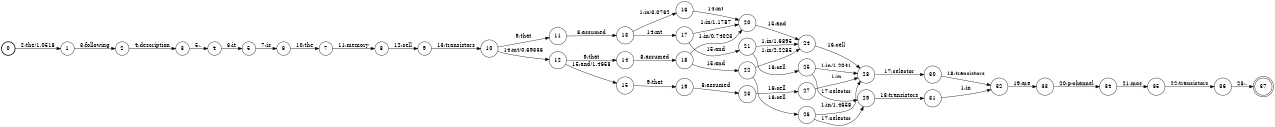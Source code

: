 digraph FST {
rankdir = LR;
size = "8.5,11";
label = "";
center = 1;
orientation = Portrait;
ranksep = "0.4";
nodesep = "0.25";
0 [label = "0", shape = circle, style = bold, fontsize = 14]
	0 -> 1 [label = "2:the/1.0518", fontsize = 14];
1 [label = "1", shape = circle, style = solid, fontsize = 14]
	1 -> 2 [label = "3:following", fontsize = 14];
2 [label = "2", shape = circle, style = solid, fontsize = 14]
	2 -> 3 [label = "4:description", fontsize = 14];
3 [label = "3", shape = circle, style = solid, fontsize = 14]
	3 -> 4 [label = "5:,", fontsize = 14];
4 [label = "4", shape = circle, style = solid, fontsize = 14]
	4 -> 5 [label = "6:it", fontsize = 14];
5 [label = "5", shape = circle, style = solid, fontsize = 14]
	5 -> 6 [label = "7:is", fontsize = 14];
6 [label = "6", shape = circle, style = solid, fontsize = 14]
	6 -> 7 [label = "10:the", fontsize = 14];
7 [label = "7", shape = circle, style = solid, fontsize = 14]
	7 -> 8 [label = "11:memory", fontsize = 14];
8 [label = "8", shape = circle, style = solid, fontsize = 14]
	8 -> 9 [label = "12:cell", fontsize = 14];
9 [label = "9", shape = circle, style = solid, fontsize = 14]
	9 -> 10 [label = "13:transistors", fontsize = 14];
10 [label = "10", shape = circle, style = solid, fontsize = 14]
	10 -> 11 [label = "9:that", fontsize = 14];
	10 -> 12 [label = "14:mt/0.69336", fontsize = 14];
11 [label = "11", shape = circle, style = solid, fontsize = 14]
	11 -> 13 [label = "8:assumed", fontsize = 14];
12 [label = "12", shape = circle, style = solid, fontsize = 14]
	12 -> 14 [label = "9:that", fontsize = 14];
	12 -> 15 [label = "15:and/1.4658", fontsize = 14];
13 [label = "13", shape = circle, style = solid, fontsize = 14]
	13 -> 16 [label = "1:in/3.0762", fontsize = 14];
	13 -> 17 [label = "14:mt", fontsize = 14];
14 [label = "14", shape = circle, style = solid, fontsize = 14]
	14 -> 18 [label = "8:assumed", fontsize = 14];
15 [label = "15", shape = circle, style = solid, fontsize = 14]
	15 -> 19 [label = "9:that", fontsize = 14];
16 [label = "16", shape = circle, style = solid, fontsize = 14]
	16 -> 20 [label = "14:mt", fontsize = 14];
17 [label = "17", shape = circle, style = solid, fontsize = 14]
	17 -> 20 [label = "1:in/1.1787", fontsize = 14];
	17 -> 21 [label = "15:and", fontsize = 14];
18 [label = "18", shape = circle, style = solid, fontsize = 14]
	18 -> 20 [label = "1:in/0.74023", fontsize = 14];
	18 -> 22 [label = "15:and", fontsize = 14];
19 [label = "19", shape = circle, style = solid, fontsize = 14]
	19 -> 23 [label = "8:assumed", fontsize = 14];
20 [label = "20", shape = circle, style = solid, fontsize = 14]
	20 -> 24 [label = "15:and", fontsize = 14];
21 [label = "21", shape = circle, style = solid, fontsize = 14]
	21 -> 24 [label = "1:in/1.6895", fontsize = 14];
	21 -> 25 [label = "16:cell", fontsize = 14];
22 [label = "22", shape = circle, style = solid, fontsize = 14]
	22 -> 24 [label = "1:in/2.2285", fontsize = 14];
	22 -> 26 [label = "16:cell", fontsize = 14];
23 [label = "23", shape = circle, style = solid, fontsize = 14]
	23 -> 27 [label = "16:cell", fontsize = 14];
24 [label = "24", shape = circle, style = solid, fontsize = 14]
	24 -> 28 [label = "16:cell", fontsize = 14];
25 [label = "25", shape = circle, style = solid, fontsize = 14]
	25 -> 28 [label = "1:in/1.2041", fontsize = 14];
	25 -> 29 [label = "17:selector", fontsize = 14];
26 [label = "26", shape = circle, style = solid, fontsize = 14]
	26 -> 28 [label = "1:in/1.4658", fontsize = 14];
	26 -> 29 [label = "17:selector", fontsize = 14];
27 [label = "27", shape = circle, style = solid, fontsize = 14]
	27 -> 28 [label = "1:in", fontsize = 14];
28 [label = "28", shape = circle, style = solid, fontsize = 14]
	28 -> 30 [label = "17:selector", fontsize = 14];
29 [label = "29", shape = circle, style = solid, fontsize = 14]
	29 -> 31 [label = "18:transistors", fontsize = 14];
30 [label = "30", shape = circle, style = solid, fontsize = 14]
	30 -> 32 [label = "18:transistors", fontsize = 14];
31 [label = "31", shape = circle, style = solid, fontsize = 14]
	31 -> 32 [label = "1:in", fontsize = 14];
32 [label = "32", shape = circle, style = solid, fontsize = 14]
	32 -> 33 [label = "19:are", fontsize = 14];
33 [label = "33", shape = circle, style = solid, fontsize = 14]
	33 -> 34 [label = "20:p-channel", fontsize = 14];
34 [label = "34", shape = circle, style = solid, fontsize = 14]
	34 -> 35 [label = "21:mos", fontsize = 14];
35 [label = "35", shape = circle, style = solid, fontsize = 14]
	35 -> 36 [label = "22:transistors", fontsize = 14];
36 [label = "36", shape = circle, style = solid, fontsize = 14]
	36 -> 37 [label = "23:.", fontsize = 14];
37 [label = "37", shape = doublecircle, style = solid, fontsize = 14]
}
